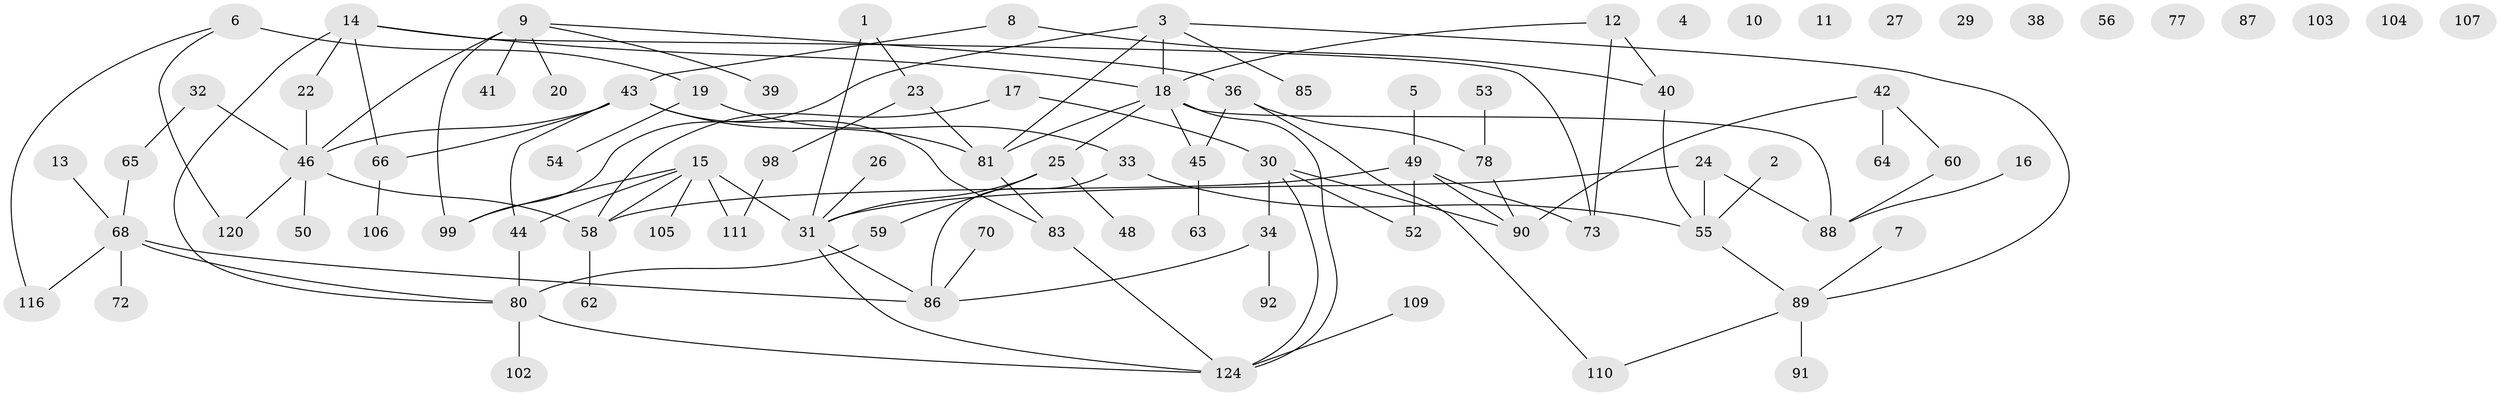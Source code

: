 // Generated by graph-tools (version 1.1) at 2025/23/03/03/25 07:23:29]
// undirected, 89 vertices, 110 edges
graph export_dot {
graph [start="1"]
  node [color=gray90,style=filled];
  1;
  2;
  3 [super="+35"];
  4;
  5;
  6 [super="+112"];
  7;
  8;
  9 [super="+119"];
  10;
  11;
  12 [super="+76"];
  13 [super="+37"];
  14 [super="+21"];
  15 [super="+69"];
  16 [super="+100"];
  17;
  18 [super="+113"];
  19;
  20 [super="+126"];
  22;
  23 [super="+79"];
  24 [super="+28"];
  25 [super="+94"];
  26;
  27;
  29;
  30 [super="+61"];
  31 [super="+51"];
  32;
  33 [super="+118"];
  34;
  36 [super="+117"];
  38;
  39;
  40 [super="+57"];
  41;
  42;
  43 [super="+101"];
  44 [super="+67"];
  45 [super="+82"];
  46 [super="+47"];
  48;
  49 [super="+114"];
  50 [super="+108"];
  52;
  53;
  54;
  55 [super="+95"];
  56;
  58 [super="+74"];
  59;
  60 [super="+71"];
  62;
  63;
  64;
  65;
  66 [super="+75"];
  68 [super="+93"];
  70;
  72;
  73 [super="+84"];
  77;
  78;
  80 [super="+115"];
  81;
  83;
  85;
  86 [super="+122"];
  87;
  88 [super="+97"];
  89 [super="+96"];
  90 [super="+123"];
  91;
  92;
  98 [super="+127"];
  99;
  102;
  103;
  104;
  105;
  106;
  107;
  109;
  110 [super="+121"];
  111;
  116;
  120;
  124 [super="+125"];
  1 -- 31;
  1 -- 23;
  2 -- 55;
  3 -- 81;
  3 -- 99;
  3 -- 89;
  3 -- 18;
  3 -- 85;
  5 -- 49;
  6 -- 19 [weight=2];
  6 -- 116;
  6 -- 120;
  7 -- 89;
  8 -- 40;
  8 -- 43;
  9 -- 36;
  9 -- 39;
  9 -- 41;
  9 -- 99;
  9 -- 46;
  9 -- 20;
  12 -- 40;
  12 -- 18;
  12 -- 73;
  13 -- 68;
  14 -- 22 [weight=2];
  14 -- 73;
  14 -- 80;
  14 -- 18;
  14 -- 66;
  15 -- 44;
  15 -- 58;
  15 -- 105;
  15 -- 111;
  15 -- 31;
  15 -- 99;
  16 -- 88;
  17 -- 30;
  17 -- 58;
  18 -- 81;
  18 -- 88;
  18 -- 25;
  18 -- 124;
  18 -- 45;
  19 -- 33;
  19 -- 54;
  22 -- 46;
  23 -- 81;
  23 -- 98;
  24 -- 88;
  24 -- 55;
  24 -- 31;
  25 -- 59;
  25 -- 48;
  25 -- 31;
  26 -- 31;
  30 -- 34;
  30 -- 52;
  30 -- 90;
  30 -- 124;
  31 -- 124;
  31 -- 86;
  32 -- 46;
  32 -- 65;
  33 -- 86;
  33 -- 55;
  34 -- 92;
  34 -- 86;
  36 -- 110;
  36 -- 78;
  36 -- 45;
  40 -- 55;
  42 -- 60;
  42 -- 64;
  42 -- 90;
  43 -- 44;
  43 -- 83;
  43 -- 46;
  43 -- 81;
  43 -- 66;
  44 -- 80;
  45 -- 63;
  46 -- 50;
  46 -- 58;
  46 -- 120;
  49 -- 58;
  49 -- 73 [weight=2];
  49 -- 90;
  49 -- 52;
  53 -- 78;
  55 -- 89;
  58 -- 62;
  59 -- 80;
  60 -- 88;
  65 -- 68;
  66 -- 106;
  68 -- 72;
  68 -- 116;
  68 -- 86;
  68 -- 80;
  70 -- 86;
  78 -- 90;
  80 -- 102;
  80 -- 124;
  81 -- 83;
  83 -- 124;
  89 -- 91;
  89 -- 110;
  98 -- 111;
  109 -- 124;
}
